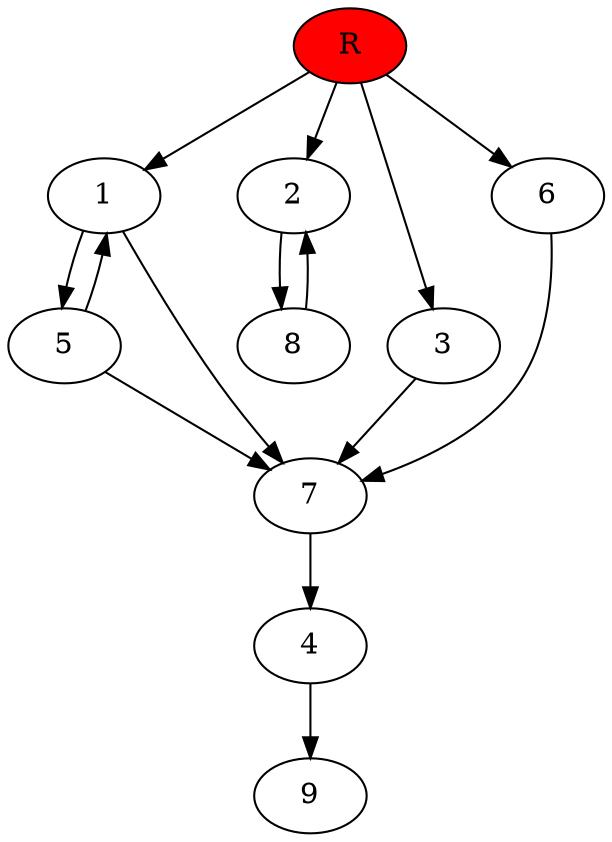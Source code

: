 digraph prb6495 {
	1
	2
	3
	4
	5
	6
	7
	8
	R [fillcolor="#ff0000" style=filled]
	1 -> 5
	1 -> 7
	2 -> 8
	3 -> 7
	4 -> 9
	5 -> 1
	5 -> 7
	6 -> 7
	7 -> 4
	8 -> 2
	R -> 1
	R -> 2
	R -> 3
	R -> 6
}
